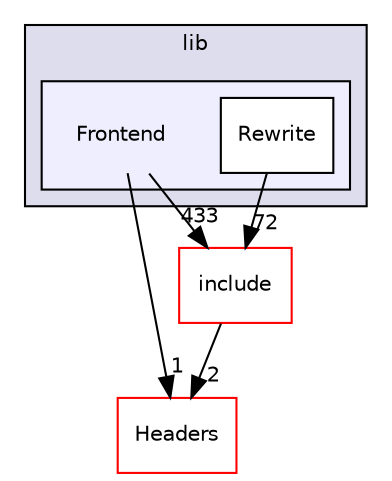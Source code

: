 digraph "lib/Frontend" {
  bgcolor=transparent;
  compound=true
  node [ fontsize="10", fontname="Helvetica"];
  edge [ labelfontsize="10", labelfontname="Helvetica"];
  subgraph clusterdir_97aefd0d527b934f1d99a682da8fe6a9 {
    graph [ bgcolor="#ddddee", pencolor="black", label="lib" fontname="Helvetica", fontsize="10", URL="dir_97aefd0d527b934f1d99a682da8fe6a9.html"]
  subgraph clusterdir_852f2fa92acda3856ce29eb983aeba4a {
    graph [ bgcolor="#eeeeff", pencolor="black", label="" URL="dir_852f2fa92acda3856ce29eb983aeba4a.html"];
    dir_852f2fa92acda3856ce29eb983aeba4a [shape=plaintext label="Frontend"];
    dir_eccf04510371649f5bccd2cbd872f8ff [shape=box label="Rewrite" color="black" fillcolor="white" style="filled" URL="dir_eccf04510371649f5bccd2cbd872f8ff.html"];
  }
  }
  dir_32af269ab941e393bd1c05d50cd12728 [shape=box label="Headers" color="red" URL="dir_32af269ab941e393bd1c05d50cd12728.html"];
  dir_d44c64559bbebec7f509842c48db8b23 [shape=box label="include" color="red" URL="dir_d44c64559bbebec7f509842c48db8b23.html"];
  dir_eccf04510371649f5bccd2cbd872f8ff->dir_d44c64559bbebec7f509842c48db8b23 [headlabel="72", labeldistance=1.5 headhref="dir_000044_000001.html"];
  dir_852f2fa92acda3856ce29eb983aeba4a->dir_32af269ab941e393bd1c05d50cd12728 [headlabel="1", labeldistance=1.5 headhref="dir_000043_000046.html"];
  dir_852f2fa92acda3856ce29eb983aeba4a->dir_d44c64559bbebec7f509842c48db8b23 [headlabel="433", labeldistance=1.5 headhref="dir_000043_000001.html"];
  dir_d44c64559bbebec7f509842c48db8b23->dir_32af269ab941e393bd1c05d50cd12728 [headlabel="2", labeldistance=1.5 headhref="dir_000001_000046.html"];
}
